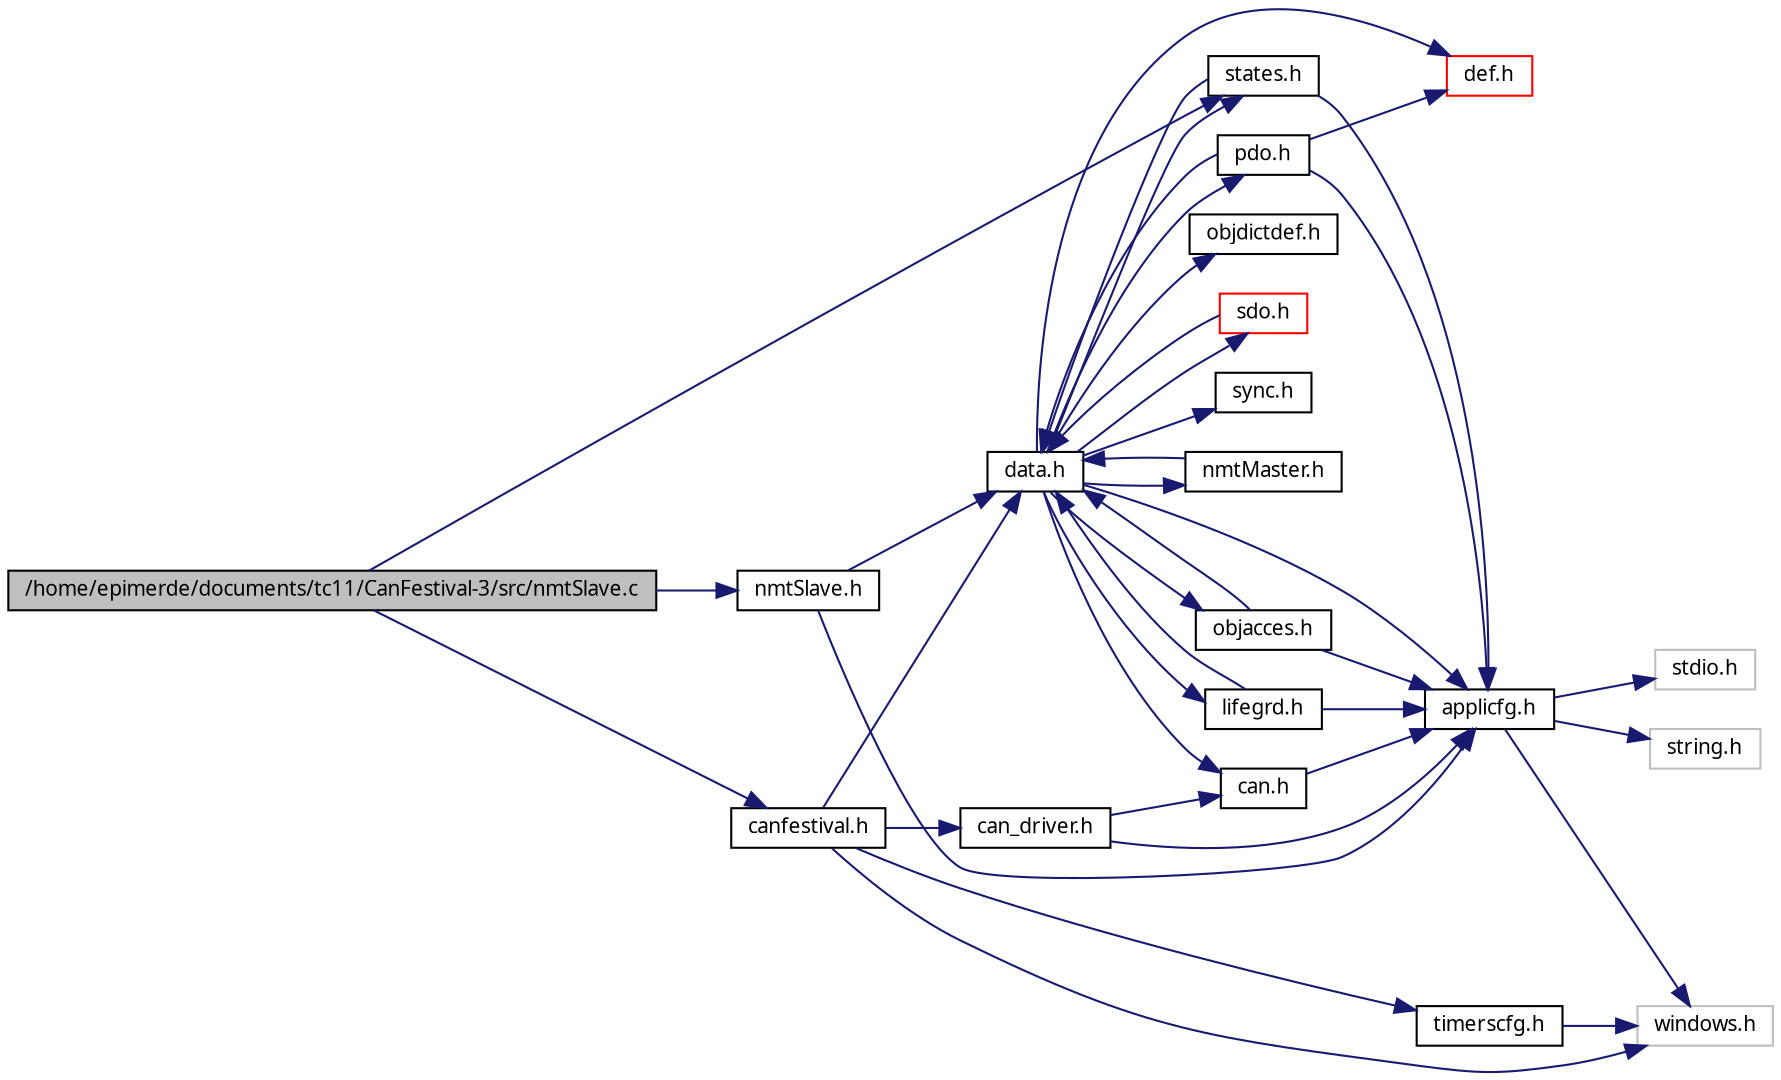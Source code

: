 digraph G
{
  edge [fontname="FreeSans.ttf",fontsize=10,labelfontname="FreeSans.ttf",labelfontsize=10];
  node [fontname="FreeSans.ttf",fontsize=10,shape=record];
  rankdir=LR;
  Node1 [label="/home/epimerde/documents/tc11/CanFestival-3/src/nmtSlave.c",height=0.2,width=0.4,color="black", fillcolor="grey75", style="filled" fontcolor="black"];
  Node1 -> Node2 [color="midnightblue",fontsize=10,style="solid"];
  Node2 [label="nmtSlave.h",height=0.2,width=0.4,color="black", fillcolor="white", style="filled",URL="$nmtSlave_8h.html"];
  Node2 -> Node3 [color="midnightblue",fontsize=10,style="solid"];
  Node3 [label="applicfg.h",height=0.2,width=0.4,color="black", fillcolor="white", style="filled",URL="$win32_2applicfg_8h.html"];
  Node3 -> Node4 [color="midnightblue",fontsize=10,style="solid"];
  Node4 [label="windows.h",height=0.2,width=0.4,color="grey75", fillcolor="white", style="filled"];
  Node3 -> Node5 [color="midnightblue",fontsize=10,style="solid"];
  Node5 [label="string.h",height=0.2,width=0.4,color="grey75", fillcolor="white", style="filled"];
  Node3 -> Node6 [color="midnightblue",fontsize=10,style="solid"];
  Node6 [label="stdio.h",height=0.2,width=0.4,color="grey75", fillcolor="white", style="filled"];
  Node2 -> Node7 [color="midnightblue",fontsize=10,style="solid"];
  Node7 [label="data.h",height=0.2,width=0.4,color="black", fillcolor="white", style="filled",URL="$data_8h.html"];
  Node7 -> Node3 [color="midnightblue",fontsize=10,style="solid"];
  Node7 -> Node8 [color="midnightblue",fontsize=10,style="solid"];
  Node8 [label="def.h",height=0.2,width=0.4,color="red", fillcolor="white", style="filled",URL="$def_8h.html"];
  Node7 -> Node9 [color="midnightblue",fontsize=10,style="solid"];
  Node9 [label="can.h",height=0.2,width=0.4,color="black", fillcolor="white", style="filled",URL="$can_8h.html"];
  Node9 -> Node3 [color="midnightblue",fontsize=10,style="solid"];
  Node7 -> Node10 [color="midnightblue",fontsize=10,style="solid"];
  Node10 [label="objdictdef.h",height=0.2,width=0.4,color="black", fillcolor="white", style="filled",URL="$objdictdef_8h.html"];
  Node7 -> Node11 [color="midnightblue",fontsize=10,style="solid"];
  Node11 [label="objacces.h",height=0.2,width=0.4,color="black", fillcolor="white", style="filled",URL="$objacces_8h.html"];
  Node11 -> Node3 [color="midnightblue",fontsize=10,style="solid"];
  Node11 -> Node7 [color="midnightblue",fontsize=10,style="solid"];
  Node7 -> Node12 [color="midnightblue",fontsize=10,style="solid"];
  Node12 [label="sdo.h",height=0.2,width=0.4,color="red", fillcolor="white", style="filled",URL="$sdo_8h.html"];
  Node12 -> Node7 [color="midnightblue",fontsize=10,style="solid"];
  Node7 -> Node13 [color="midnightblue",fontsize=10,style="solid"];
  Node13 [label="pdo.h",height=0.2,width=0.4,color="black", fillcolor="white", style="filled",URL="$pdo_8h.html"];
  Node13 -> Node3 [color="midnightblue",fontsize=10,style="solid"];
  Node13 -> Node8 [color="midnightblue",fontsize=10,style="solid"];
  Node13 -> Node7 [color="midnightblue",fontsize=10,style="solid"];
  Node7 -> Node14 [color="midnightblue",fontsize=10,style="solid"];
  Node14 [label="states.h",height=0.2,width=0.4,color="black", fillcolor="white", style="filled",URL="$states_8h.html"];
  Node14 -> Node3 [color="midnightblue",fontsize=10,style="solid"];
  Node14 -> Node7 [color="midnightblue",fontsize=10,style="solid"];
  Node7 -> Node15 [color="midnightblue",fontsize=10,style="solid"];
  Node15 [label="lifegrd.h",height=0.2,width=0.4,color="black", fillcolor="white", style="filled",URL="$lifegrd_8h.html"];
  Node15 -> Node3 [color="midnightblue",fontsize=10,style="solid"];
  Node15 -> Node7 [color="midnightblue",fontsize=10,style="solid"];
  Node7 -> Node16 [color="midnightblue",fontsize=10,style="solid"];
  Node16 [label="sync.h",height=0.2,width=0.4,color="black", fillcolor="white", style="filled",URL="$sync_8h.html"];
  Node7 -> Node17 [color="midnightblue",fontsize=10,style="solid"];
  Node17 [label="nmtMaster.h",height=0.2,width=0.4,color="black", fillcolor="white", style="filled",URL="$nmtMaster_8h.html"];
  Node17 -> Node7 [color="midnightblue",fontsize=10,style="solid"];
  Node1 -> Node14 [color="midnightblue",fontsize=10,style="solid"];
  Node1 -> Node18 [color="midnightblue",fontsize=10,style="solid"];
  Node18 [label="canfestival.h",height=0.2,width=0.4,color="black", fillcolor="white", style="filled",URL="$win32_2canfestival_8h.html"];
  Node18 -> Node19 [color="midnightblue",fontsize=10,style="solid"];
  Node19 [label="timerscfg.h",height=0.2,width=0.4,color="black", fillcolor="white", style="filled",URL="$win32_2timerscfg_8h.html"];
  Node19 -> Node4 [color="midnightblue",fontsize=10,style="solid"];
  Node18 -> Node20 [color="midnightblue",fontsize=10,style="solid"];
  Node20 [label="can_driver.h",height=0.2,width=0.4,color="black", fillcolor="white", style="filled",URL="$can__driver_8h.html"];
  Node20 -> Node3 [color="midnightblue",fontsize=10,style="solid"];
  Node20 -> Node9 [color="midnightblue",fontsize=10,style="solid"];
  Node18 -> Node7 [color="midnightblue",fontsize=10,style="solid"];
  Node18 -> Node4 [color="midnightblue",fontsize=10,style="solid"];
}
